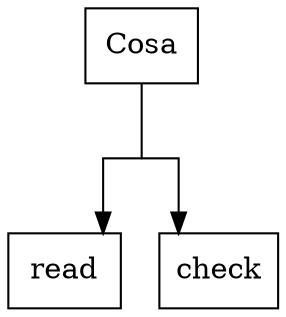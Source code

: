 digraph TestBonito{
  splines=ortho;
  node [shape=box];
  edge [headport=n, tailport=s];
  rankdir=TB;

  inicio [label="Cosa"];
  ghost1 [shape=point, width=0, height=0 label=""];
  read;
  check;
  inicio -> ghost1 [arrowhead=none];
  ghost1 -> read;
  ghost1 -> check;
}
//* digraph LexerFlow { */
//*   splines=ortho;       // Líneas rectas */
//*   node [shape=box, fontname="Courier New"]; */
//*   rankdir=TB;          // Flujo vertical */
//*   newrank=true; */

//*   // Nodos principales */
//*   start [label="Inicio", shape=ellipse]; */
//*   init [label="Inicializar estado"]; */
//*   read [label="Leer próximo carácter"]; */
//*   check [label="¿Es carácter válido?"]; */
//*   token [label="Generar token"]; */
//*   error [label="Error léxico", shape=diamond, color=red]; */
//*   end [label="Fin", shape=ellipse]; */

//*   // Nodos fantasma */
//*   ghost1 [shape=point, width=0, height=0, label=""]; */
//*   ghost2 [shape=point, width=0, height=0, label=""]; */

//*   // Conexiones principales */
//*   start -> init; */
//*   init -> read; */
//*   read -> check; */

//*   // Decisiones con xlabel (en lugar de label) */
//*   check -> ghost1 [dir=none, headport=n];  // headport=n: conecta al norte del nodo fantasma */
//*   ghost1 -> token [xlabel="Sí", fontsize=10]; */
//*   ghost1 -> error [xlabel="No", fontsize=10]; */

//*   // Loop y fin */
//*   token -> ghost2 [dir=none]; */
//*   ghost2 -> read [xlabel="Siguiente carácter", fontsize=10]; */
//*   ghost2 -> end [xlabel="Fin de entrada", fontsize=10]; */

//*   // Alineación */
//*   { rank=same; ghost1; check; } */
//*   { rank=same; ghost2; token; } */
//* } */
